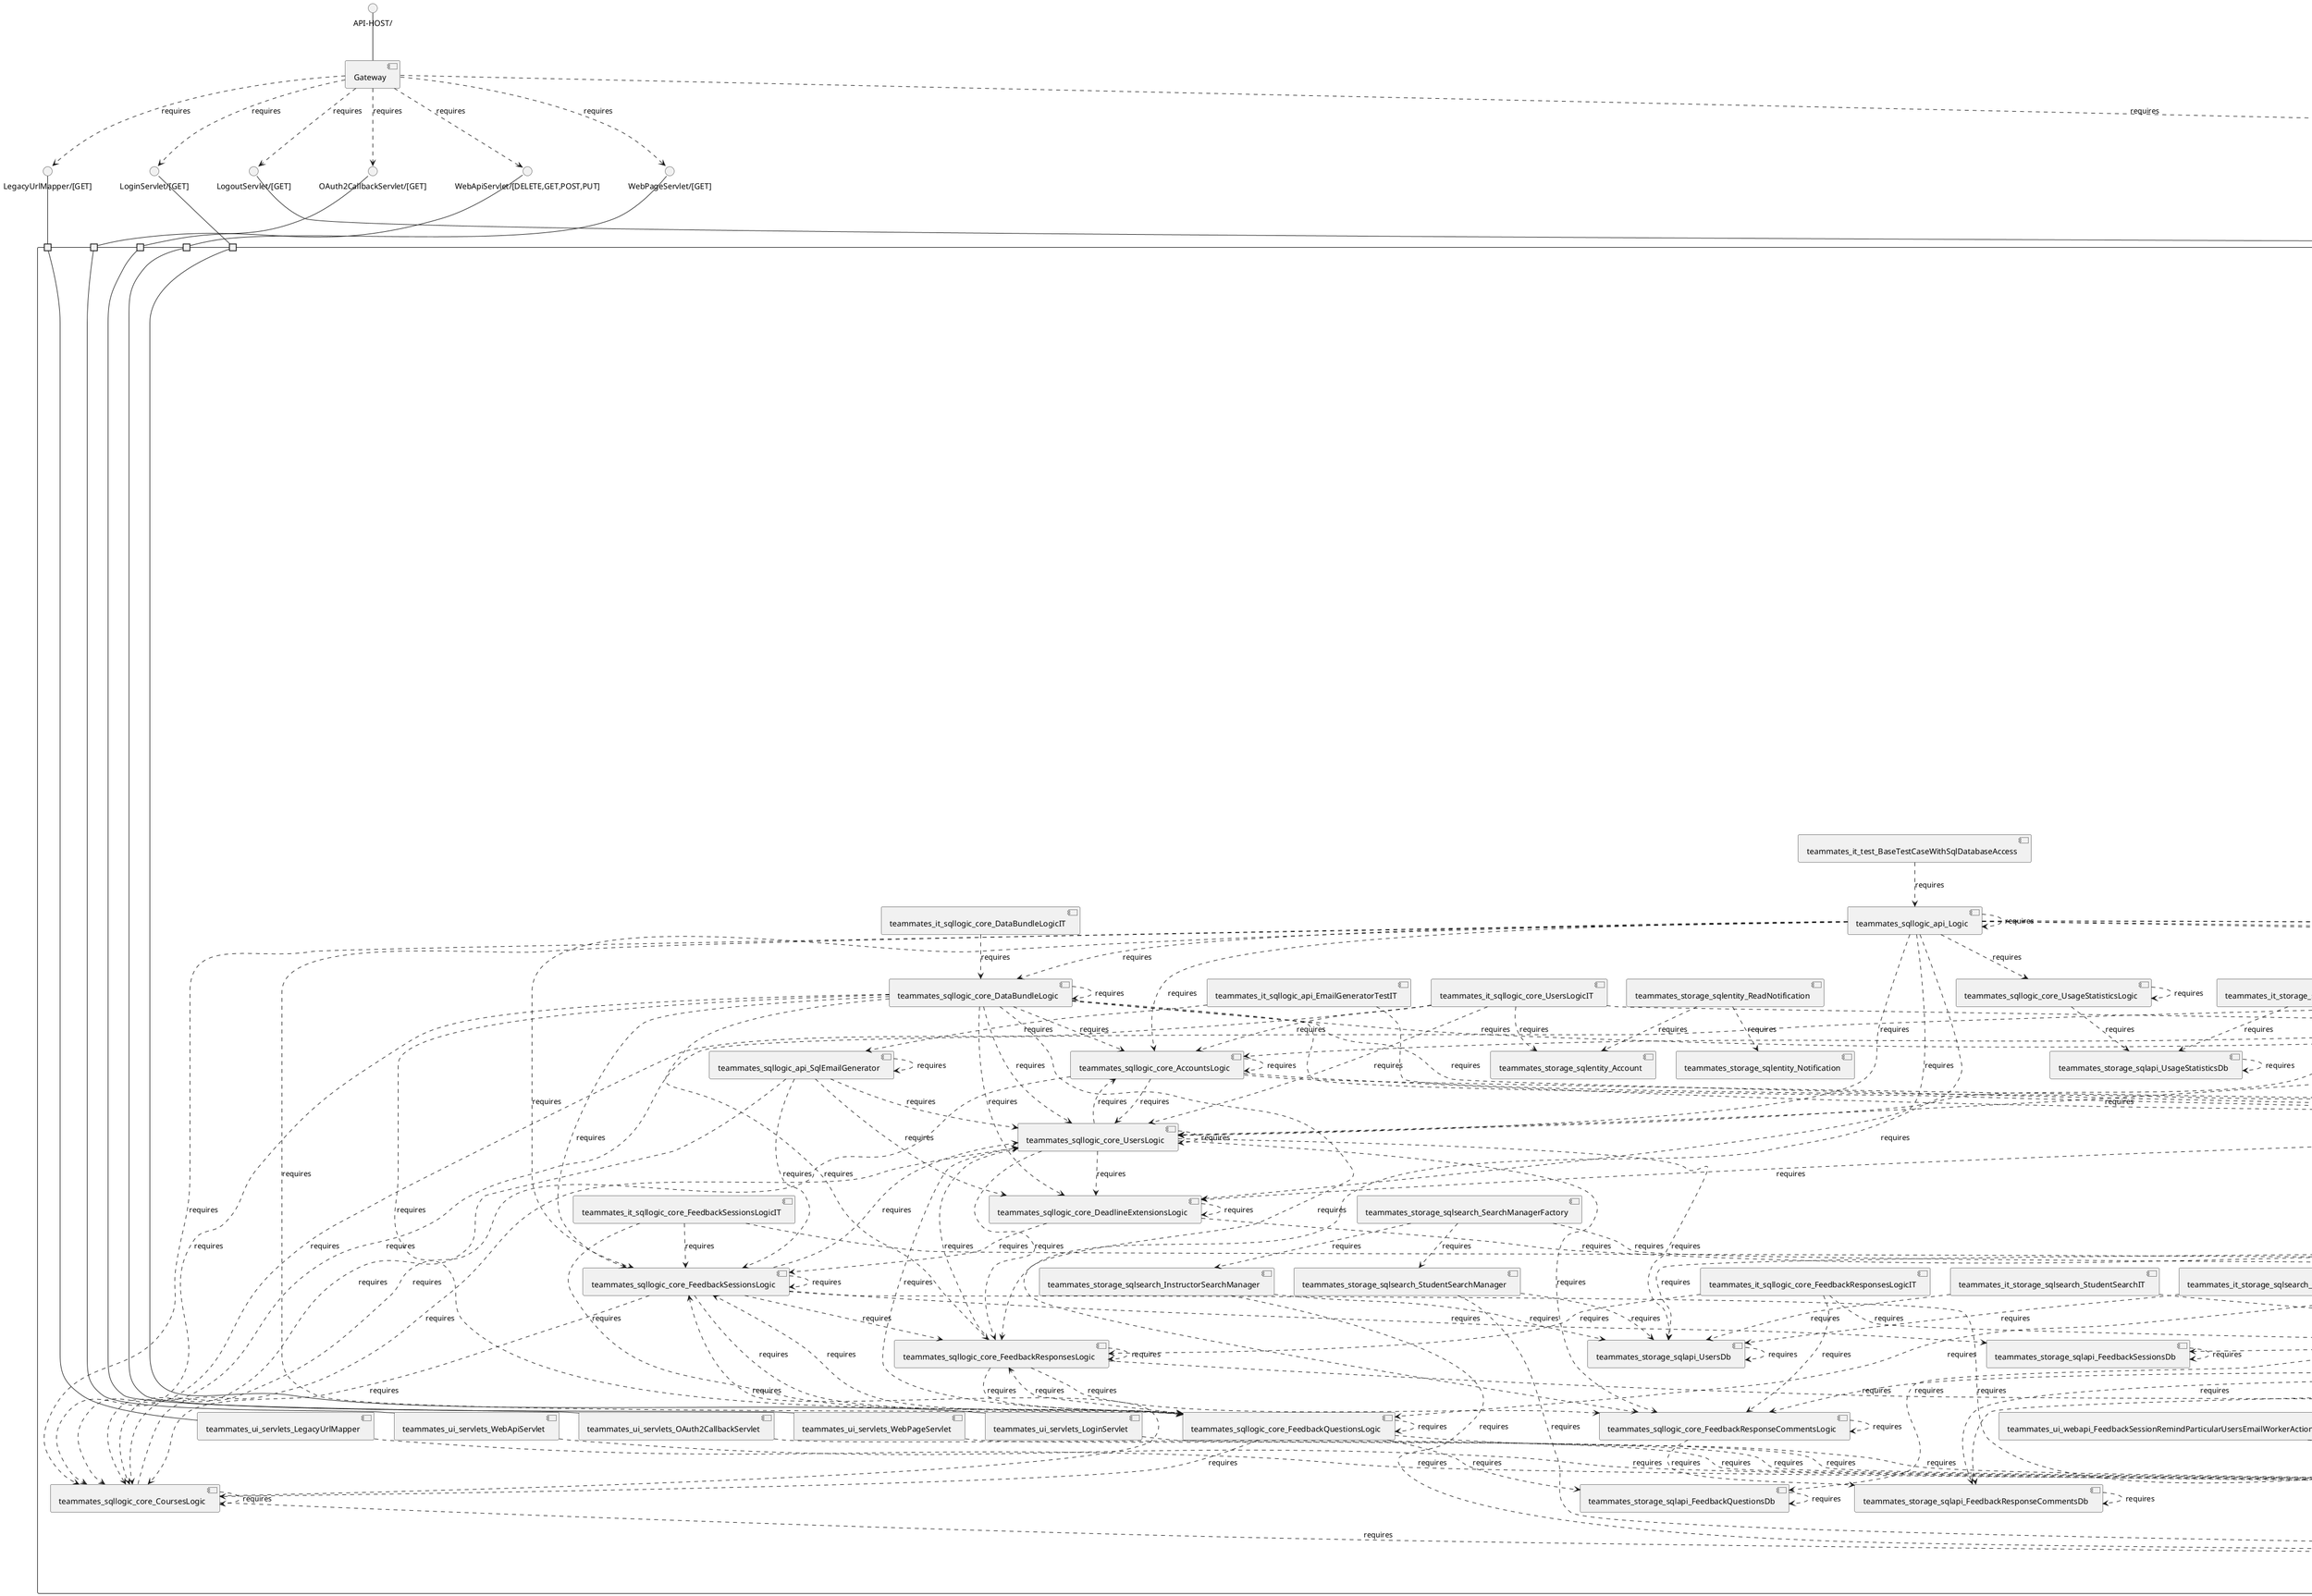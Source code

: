 @startuml
skinparam fixCircleLabelOverlapping true
skinparam componentStyle uml2
component "teammates\n\n\n\n\n\n" {
[teammates_storage_search_InstructorSearchDocument]
[teammates_ui_webapi_UnpublishFeedbackSessionAction]
[teammates_ui_servlets_LogoutServlet]
[teammates_common_util_Config]
[teammates_storage_sqlentity_Account]
[teammates_it_sqllogic_core_FeedbackResponsesLogicIT]
[teammates_common_datatransfer_questions_FeedbackTextResponseDetails]
[teammates_storage_sqlsearch_InstructorSearchDocument]
[teammates_ui_servlets_LoginServlet]
[teammates_storage_sqlentity_responses_FeedbackConstantSumResponse]
[teammates_client_scripts_testdataconversion_DataStoreToSqlConverter]
[teammates_sqllogic_api_SqlEmailGenerator]
[teammates_it_storage_sqlsearch_InstructorSearchIT]
[teammates_storage_api_InstructorsDb]
[teammates_common_util_Logger]
[teammates_common_datatransfer_questions_FeedbackNumericalScaleQuestionDetails]
[teammates_storage_sqlentity_Course]
[teammates_storage_api_NotificationsDb]
[teammates_it_storage_sqlapi_FeedbackResponsesDbIT]
[teammates_storage_sqlapi_EntitiesDb]
[teammates_sqllogic_core_DeadlineExtensionsLogic]
[teammates_it_storage_sqlapi_CoursesDbIT]
[teammates_ui_webapi_SendErrorReportAction]
[teammates_common_datatransfer_InstructorPrivileges]
[teammates_it_storage_sqlsearch_StudentSearchIT]
[teammates_logic_core_FeedbackQuestionsLogic]
[teammates_logic_external_GoogleCloudTasksService]
[teammates_it_storage_sqlapi_FeedbackSessionsDbIT]
[teammates_logic_core_FeedbackResponsesLogic]
[teammates_storage_sqlapi_FeedbackResponseCommentsDb]
[teammates_it_storage_sqlapi_FeedbackResponseCommentsDbIT]
[teammates_ui_webapi_FeedbackSessionUnpublishedEmailWorkerAction]
[teammates_storage_sqlentity_Team]
[teammates_common_datatransfer_questions_FeedbackMsqQuestionDetails]
[teammates_it_sqllogic_core_DeadlineExtensionsLogicIT]
[teammates_storage_sqlentity_FeedbackResponseComment]
[teammates_logic_core_LogicStarter]
[teammates_logic_external_EmptyRecaptchaService]
[teammates_sqllogic_core_FeedbackSessionLogsLogic]
[teammates_storage_sqlentity_questions_FeedbackMcqQuestion]
[teammates_ui_output_FeedbackResponseData]
[teammates_storage_sqlapi_UsersDb]
[teammates_ui_servlets_WebPageServlet]
[teammates_ui_webapi_PublishFeedbackSessionAction]
[teammates_it_storage_sqlapi_NotificationDbIT]
[teammates_it_sqllogic_core_NotificationsLogicIT]
[teammates_storage_sqlentity_ReadNotification]
[teammates_storage_api_UsageStatisticsDb]
[teammates_it_sqllogic_core_DataBundleLogicIT]
[teammates_client_scripts_GenerateUsageStatisticsObjects]
[teammates_storage_sqlapi_FeedbackQuestionsDb]
[teammates_common_datatransfer_attributes_CourseAttributes]
[teammates_client_scripts_PopulateCourseSearchDocuments]
[teammates_sqllogic_core_AccountsLogic]
[teammates_ui_webapi_SubmitFeedbackResponsesAction]
[teammates_ui_output_CourseData]
[teammates_ui_webapi_ResetAccountRequestAction]
[teammates_common_datatransfer_questions_FeedbackConstantSumResponseDetails]
[teammates_it_ui_webapi_SearchStudentsActionIT]
[teammates_common_datatransfer_questions_FeedbackConstantSumQuestionDetails]
[teammates_ui_webapi_FeedbackSessionOpeningSoonRemindersAction]
[teammates_logic_external_FirebaseAuthService]
[teammates_ui_servlets_OriginCheckFilter]
[teammates_ui_servlets_OAuth2CallbackServlet]
[teammates_storage_sqlapi_FeedbackResponsesDb]
[teammates_storage_api_StudentsDb]
[teammates_ui_webapi_UpdateFeedbackSessionAction]
[teammates_ui_webapi_ArchiveCourseAction]
[teammates_storage_sqlentity_Instructor]
[teammates_sqllogic_core_LogicStarter]
[teammates_storage_sqlentity_questions_FeedbackRubricQuestion]
[teammates_sqllogic_core_NotificationsLogic]
[teammates_sqllogic_core_FeedbackResponsesLogic]
[teammates_storage_sqlapi_FeedbackSessionLogsDb]
[teammates_storage_api_FeedbackResponseCommentsDb]
[teammates_it_sqllogic_api_EmailGeneratorTestIT]
[teammates_common_datatransfer_questions_FeedbackMcqResponseDetails]
[teammates_client_scripts_DataMigrationForTeamNameInResponseGiver]
[teammates_ui_webapi_CalculateUsageStatisticsAction]
[teammates_common_datatransfer_questions_FeedbackMcqQuestionDetails]
[teammates_common_datatransfer_questions_FeedbackRankOptionsResponseDetails]
[teammates_storage_api_DeadlineExtensionsDb]
[teammates_storage_sqlapi_AccountRequestsDb]
[teammates_common_datatransfer_questions_FeedbackContributionResponseDetails]
[teammates_logic_external_EmptyEmailService]
[teammates_storage_sqlapi_FeedbackSessionsDb]
[teammates_ui_output_FeedbackQuestionData]
[teammates_ui_webapi_FeedbackSessionClosedRemindersAction]
[teammates_it_storage_sqlsearch_AccountRequestSearchIT]
[teammates_it_sqllogic_core_FeedbackQuestionsLogicIT]
[teammates_sqllogic_core_FeedbackResponseCommentsLogic]
[teammates_logic_core_NotificationsLogic]
[teammates_it_sqllogic_core_UsersLogicIT]
[teammates_ui_webapi_CreateFeedbackSessionAction]
[teammates_storage_api_AccountsDb]
[teammates_storage_sqlentity_questions_FeedbackConstantSumQuestion]
[teammates_it_sqllogic_core_FeedbackSessionLogsLogicIT]
[teammates_it_ui_webapi_StudentSearchIndexingWorkerActionIT]
[teammates_it_ui_webapi_SearchInstructorsActionIT]
[teammates_ui_output_FeedbackSessionLogData]
[teammates_storage_sqlentity_questions_FeedbackContributionQuestion]
[teammates_ui_webapi_UpdateInstructorPrivilegeAction]
[teammates_ui_webapi_FeedbackSessionRemindEmailWorkerAction]
[teammates_logic_api_RecaptchaVerifier]
[teammates_storage_api_CoursesDb]
[teammates_logic_api_UserProvision]
[teammates_logic_core_InstructorsLogic]
[teammates_common_datatransfer_attributes_InstructorAttributes]
[teammates_it_storage_sqlapi_FeedbackSessionLogsDbIT]
[teammates_logic_api_TaskQueuer]
[teammates_ui_output_FeedbackSessionData]
[teammates_common_datatransfer_questions_FeedbackTextQuestionDetails]
[teammates_storage_sqlentity_responses_FeedbackRankRecipientsResponse]
[teammates_it_sqllogic_core_FeedbackSessionsLogicIT]
[teammates_ui_webapi_CreateFeedbackSessionLogAction]
[teammates_it_storage_sqlapi_AccountRequestsDbIT]
[teammates_common_datatransfer_questions_FeedbackContributionQuestionDetails]
[teammates_storage_sqlentity_responses_FeedbackMcqResponse]
[teammates_logic_core_AccountRequestsLogic]
[teammates_it_ui_webapi_UpdateFeedbackSessionLogsActionIT]
[teammates_common_datatransfer_DataBundle]
[teammates_it_sqllogic_core_AccountsLogicIT]
[teammates_storage_sqlentity_questions_FeedbackTextQuestion]
[teammates_logic_api_AuthProxy]
[teammates_storage_sqlapi_AccountsDb]
[teammates_ui_webapi_FeedbackSessionPublishedEmailWorkerAction]
[teammates_storage_sqlentity_responses_FeedbackMsqResponse]
[teammates_logic_api_EmailSender]
[teammates_storage_sqlsearch_InstructorSearchManager]
[teammates_sqllogic_core_FeedbackSessionsLogic]
[teammates_it_storage_sqlapi_FeedbackQuestionsDbIT]
[teammates_storage_search_AccountRequestSearchManager]
[teammates_common_util_StringHelper]
[teammates_ui_webapi_FeedbackSessionRemindParticularUsersEmailWorkerAction]
[teammates_client_scripts_testdataconversion_ConvertDatastoreJsonToSqlJson]
[teammates_common_datatransfer_SqlDataBundle]
[teammates_storage_api_FeedbackQuestionsDb]
[teammates_storage_sqlentity_DeadlineExtension]
[teammates_ui_servlets_LegacyUrlMapper]
[teammates_storage_sqlapi_CoursesDb]
[teammates_storage_sqlentity_Notification]
[teammates_sqllogic_core_FeedbackQuestionsLogic]
[teammates_ui_webapi_JoinCourseAction]
[teammates_common_datatransfer_questions_FeedbackRubricResponseDetails]
[teammates_common_datatransfer_attributes_FeedbackQuestionAttributes]
[teammates_client_scripts_testdataconversion_UuidGenerator]
[teammates_storage_api_FeedbackResponsesDb]
[teammates_ui_output_InstructorPrivilegeData]
[teammates_ui_webapi_DatastoreBackupAction]
[teammates_logic_core_DeadlineExtensionsLogic]
[teammates_sqllogic_core_UsageStatisticsLogic]
[teammates_storage_sqlentity_responses_FeedbackRankOptionsResponse]
[teammates_storage_sqlentity_responses_FeedbackNumericalScaleResponse]
[teammates_storage_search_StudentSearchDocument]
[teammates_ui_webapi_FeedbackSessionResendPublishedEmailWorkerAction]
[teammates_storage_sqlentity_responses_FeedbackContributionResponse]
[teammates_storage_sqlentity_FeedbackSession]
[teammates_logic_external_LocalTaskQueueService]
[teammates_storage_search_InstructorSearchManager]
[teammates_logic_core_FeedbackResponseCommentsLogic]
[teammates_it_storage_sqlapi_UsageStatisticsDbIT]
[teammates_sqllogic_core_UsersLogic]
[teammates_ui_webapi_FeedbackSessionClosingRemindersAction]
[teammates_ui_webapi_FeedbackSessionOpeningRemindersAction]
[teammates_ui_servlets_RequestTraceFilter]
[teammates_storage_sqlsearch_StudentSearchManager]
[teammates_storage_sqlapi_NotificationsDb]
[teammates_main_Application]
[teammates_logic_external_EmptyAuthService]
[teammates_sqllogic_api_Logic]
[teammates_ui_webapi_CreateAccountAction]
[teammates_storage_sqlsearch_SearchManagerFactory]
[teammates_common_datatransfer_questions_FeedbackNumericalScaleResponseDetails]
[teammates_client_scripts_DataMigrationForFeedbackSessionMismatchedTimezone]
[teammates_it_storage_sqlapi_UsersDbIT]
[teammates_storage_sqlsearch_AccountRequestSearchManager]
[teammates_sqllogic_core_DataBundleLogic]
[teammates_it_test_BaseTestCaseWithSqlDatabaseAccess]
[teammates_storage_search_StudentSearchManager]
[teammates_logic_core_StudentsLogic]
[teammates_storage_api_FeedbackSessionsDb]
[teammates_storage_sqlentity_responses_FeedbackRubricResponse]
[teammates_it_sqllogic_core_AccountRequestsLogicIT]
[teammates_storage_sqlapi_UsageStatisticsDb]
[teammates_storage_sqlentity_FeedbackSessionLog]
[teammates_ui_webapi_CreateNotificationAction]
[teammates_ui_servlets_WebApiServlet]
[teammates_storage_sqlentity_questions_FeedbackMsqQuestion]
[teammates_logic_core_UsageStatisticsLogic]
[teammates_it_storage_sqlapi_AccountsDbIT]
[teammates_logic_external_MailgunService]
[teammates_logic_api_EmailGenerator]
[teammates_storage_sqlentity_Section]
[teammates_logic_external_GoogleRecaptchaService]
[teammates_sqllogic_core_CoursesLogic]
[teammates_logic_core_AccountsLogic]
[teammates_logic_api_Logic]
[teammates_ui_output_FeedbackResponseCommentData]
[teammates_common_datatransfer_questions_FeedbackRankRecipientsResponseDetails]
[teammates_logic_core_FeedbackSessionsLogic]
[teammates_common_datatransfer_TeamEvalResult]
[teammates_storage_sqlentity_Student]
[teammates_logic_core_CoursesLogic]
[teammates_common_datatransfer_questions_FeedbackRubricQuestionDetails]
[teammates_ui_request_InstructorPrivilegeUpdateRequest]
[teammates_sqllogic_core_AccountRequestsLogic]
[teammates_storage_sqlentity_questions_FeedbackNumericalScaleQuestion]
[teammates_storage_sqlentity_responses_FeedbackTextResponse]
[teammates_storage_sqlapi_DeadlineExtensionsDb]
[teammates_storage_search_SearchManagerFactory]
[teammates_common_datatransfer_questions_FeedbackMsqResponseDetails]
[teammates_logic_external_MailjetService]
[teammates_logic_external_SendgridService]
[teammates_storage_sqlsearch_StudentSearchDocument]
[teammates_logic_core_DataBundleLogic]
[teammates_common_datatransfer_attributes_FeedbackResponseAttributes]
[teammates_storage_api_AccountRequestsDb]
[teammates_common_datatransfer_InstructorPermissionSet]
portin " " as teammates_requires_LegacyUrlMapper_GET_
portin " " as teammates_requires_WebApiServlet_DELETE_GET_POST_PUT_
portin " " as teammates_requires_OAuth2CallbackServlet_GET_
portin " " as teammates_requires_WebPageServlet_GET_
portin " " as teammates_requires_LoginServlet_GET_
portin " " as teammates_requires_LogoutServlet_GET_
[teammates_ui_request_InstructorPrivilegeUpdateRequest]..>[teammates_common_datatransfer_InstructorPrivileges] : requires
[teammates_logic_core_AccountsLogic]..>[teammates_logic_core_NotificationsLogic] : requires
[teammates_client_scripts_DataMigrationForFeedbackSessionMismatchedTimezone]..>[teammates_logic_core_CoursesLogic] : requires
[teammates_logic_api_RecaptchaVerifier]..>[teammates_logic_external_GoogleRecaptchaService] : requires
[teammates_logic_api_AuthProxy]..>[teammates_logic_external_FirebaseAuthService] : requires
[teammates_logic_core_FeedbackSessionsLogic]..>[teammates_logic_core_InstructorsLogic] : requires
[teammates_logic_api_Logic]..>[teammates_logic_core_FeedbackResponsesLogic] : requires
[teammates_it_storage_sqlapi_FeedbackSessionsDbIT]..>[teammates_storage_sqlapi_FeedbackSessionsDb] : requires
[teammates_storage_sqlsearch_StudentSearchDocument]..>[teammates_storage_sqlentity_Course] : requires
[teammates_ui_webapi_FeedbackSessionClosedRemindersAction]..>[teammates_common_util_Logger] : requires
[teammates_logic_api_RecaptchaVerifier]..>[teammates_logic_external_EmptyRecaptchaService] : requires
[teammates_sqllogic_core_UsersLogic]..>[teammates_sqllogic_core_DeadlineExtensionsLogic] : requires
[teammates_it_ui_webapi_SearchStudentsActionIT]..>[teammates_storage_sqlentity_Instructor] : requires
[teammates_it_storage_sqlsearch_AccountRequestSearchIT]..>[teammates_common_datatransfer_SqlDataBundle] : requires
[teammates_ui_output_FeedbackQuestionData]..>[teammates_common_datatransfer_questions_FeedbackMcqQuestionDetails] : requires
[teammates_sqllogic_core_FeedbackResponsesLogic]..>[teammates_sqllogic_core_UsersLogic] : requires
[teammates_storage_api_UsageStatisticsDb]..>[teammates_storage_api_UsageStatisticsDb] : requires
[teammates_storage_api_FeedbackResponseCommentsDb]..>[teammates_storage_api_FeedbackResponseCommentsDb] : requires
[teammates_it_storage_sqlsearch_StudentSearchIT]..>[teammates_common_datatransfer_SqlDataBundle] : requires
[teammates_logic_api_Logic]..>[teammates_logic_core_DataBundleLogic] : requires
[teammates_ui_webapi_FeedbackSessionUnpublishedEmailWorkerAction]..>[teammates_common_util_Logger] : requires
[teammates_ui_webapi_FeedbackSessionOpeningSoonRemindersAction]..>[teammates_common_util_Logger] : requires
[teammates_it_storage_sqlapi_FeedbackResponsesDbIT]..>[teammates_storage_sqlapi_FeedbackResponsesDb] : requires
[teammates_ui_webapi_FeedbackSessionRemindEmailWorkerAction]..>[teammates_common_util_Logger] : requires
[teammates_logic_api_Logic]..>[teammates_logic_core_NotificationsLogic] : requires
[teammates_logic_core_FeedbackSessionsLogic]..>[teammates_logic_core_FeedbackSessionsLogic] : requires
[teammates_ui_output_FeedbackResponseData]..>[teammates_common_datatransfer_questions_FeedbackRankRecipientsResponseDetails] : requires
[teammates_logic_core_FeedbackResponsesLogic]..>[teammates_storage_api_FeedbackResponsesDb] : requires
[teammates_storage_api_FeedbackQuestionsDb]..>[teammates_storage_api_FeedbackQuestionsDb] : requires
[teammates_storage_sqlentity_questions_FeedbackContributionQuestion]..>[teammates_common_datatransfer_questions_FeedbackContributionQuestionDetails] : requires
[teammates_logic_core_FeedbackQuestionsLogic]..>[teammates_storage_api_FeedbackQuestionsDb] : requires
[teammates_sqllogic_core_FeedbackResponsesLogic]..>[teammates_sqllogic_core_FeedbackResponseCommentsLogic] : requires
[teammates_logic_core_StudentsLogic]..>[teammates_storage_api_StudentsDb] : requires
[teammates_logic_api_EmailSender]..>[teammates_logic_external_SendgridService] : requires
[teammates_ui_output_FeedbackQuestionData]..>[teammates_common_datatransfer_questions_FeedbackMsqQuestionDetails] : requires
[teammates_storage_sqlentity_FeedbackResponseComment]..>[teammates_storage_sqlentity_responses_FeedbackConstantSumResponse] : requires
[teammates_ui_webapi_SendErrorReportAction]..>[teammates_common_util_Logger] : requires
[teammates_storage_sqlentity_FeedbackResponseComment]..>[teammates_storage_sqlentity_responses_FeedbackRubricResponse] : requires
[teammates_logic_core_CoursesLogic]..>[teammates_logic_core_StudentsLogic] : requires
[teammates_logic_core_FeedbackQuestionsLogic]..>[teammates_common_util_Logger] : requires
[teammates_logic_api_UserProvision]..>[teammates_logic_core_StudentsLogic] : requires
[teammates_sqllogic_api_Logic]..>[teammates_sqllogic_core_NotificationsLogic] : requires
[teammates_it_storage_sqlapi_FeedbackResponsesDbIT]..>[teammates_common_datatransfer_SqlDataBundle] : requires
[teammates_sqllogic_api_Logic]..>[teammates_sqllogic_core_DeadlineExtensionsLogic] : requires
[teammates_storage_sqlentity_DeadlineExtension]..>[teammates_storage_sqlentity_Instructor] : requires
[teammates_common_datatransfer_attributes_FeedbackQuestionAttributes]..>[teammates_common_datatransfer_questions_FeedbackRubricQuestionDetails] : requires
[teammates_ui_output_FeedbackQuestionData]..>[teammates_common_datatransfer_questions_FeedbackConstantSumQuestionDetails] : requires
[teammates_logic_core_LogicStarter]..>[teammates_common_util_Logger] : requires
[teammates_ui_output_FeedbackResponseData]..>[teammates_common_datatransfer_questions_FeedbackRankOptionsResponseDetails] : requires
[teammates_it_sqllogic_core_AccountsLogicIT]..>[teammates_sqllogic_core_UsersLogic] : requires
[teammates_sqllogic_core_AccountsLogic]..>[teammates_sqllogic_core_UsersLogic] : requires
[teammates_sqllogic_core_DeadlineExtensionsLogic]..>[teammates_storage_sqlapi_DeadlineExtensionsDb] : requires
[teammates_storage_sqlentity_questions_FeedbackRubricQuestion]..>[teammates_common_datatransfer_questions_FeedbackRubricQuestionDetails] : requires
[teammates_client_scripts_DataMigrationForTeamNameInResponseGiver]..>[teammates_logic_core_StudentsLogic] : requires
[teammates_common_util_Config]..>[teammates_common_util_Logger] : requires
[teammates_it_storage_sqlsearch_InstructorSearchIT]..>[teammates_storage_sqlapi_UsersDb] : requires
[teammates_sqllogic_core_FeedbackSessionsLogic]..>[teammates_common_util_Logger] : requires
[teammates_sqllogic_core_DataBundleLogic]..>[teammates_sqllogic_core_FeedbackQuestionsLogic] : requires
[teammates_client_scripts_GenerateUsageStatisticsObjects]..>[teammates_logic_api_Logic] : requires
[teammates_storage_sqlsearch_AccountRequestSearchManager]..>[teammates_storage_sqlapi_AccountRequestsDb] : requires
[teammates_storage_sqlentity_questions_FeedbackNumericalScaleQuestion]..>[teammates_common_datatransfer_questions_FeedbackNumericalScaleQuestionDetails] : requires
[teammates_common_datatransfer_questions_FeedbackContributionQuestionDetails]..>[teammates_common_util_Logger] : requires
[teammates_logic_api_Logic]..>[teammates_logic_core_FeedbackQuestionsLogic] : requires
[teammates_sqllogic_core_NotificationsLogic]..>[teammates_sqllogic_core_NotificationsLogic] : requires
[teammates_it_storage_sqlapi_FeedbackSessionLogsDbIT]..>[teammates_storage_sqlapi_FeedbackSessionLogsDb] : requires
[teammates_sqllogic_core_FeedbackSessionsLogic]..>[teammates_sqllogic_core_CoursesLogic] : requires
[teammates_logic_api_EmailSender]..>[teammates_logic_api_EmailSender] : requires
[teammates_logic_core_InstructorsLogic]..>[teammates_logic_core_FeedbackSessionsLogic] : requires
[teammates_storage_api_DeadlineExtensionsDb]..>[teammates_storage_api_DeadlineExtensionsDb] : requires
[teammates_logic_core_FeedbackQuestionsLogic]..>[teammates_logic_core_FeedbackSessionsLogic] : requires
[teammates_logic_core_StudentsLogic]..>[teammates_logic_core_StudentsLogic] : requires
[teammates_it_sqllogic_core_UsersLogicIT]..>[teammates_sqllogic_core_CoursesLogic] : requires
[teammates_it_storage_sqlapi_UsersDbIT]..>[teammates_storage_sqlapi_AccountsDb] : requires
[teammates_logic_api_Logic]..>[teammates_logic_core_DeadlineExtensionsLogic] : requires
[teammates_sqllogic_core_CoursesLogic]..>[teammates_sqllogic_core_CoursesLogic] : requires
[teammates_it_sqllogic_core_AccountsLogicIT]..>[teammates_sqllogic_core_CoursesLogic] : requires
[teammates_logic_core_DeadlineExtensionsLogic]..>[teammates_logic_core_DeadlineExtensionsLogic] : requires
[teammates_logic_core_DataBundleLogic]..>[teammates_storage_api_CoursesDb] : requires
[teammates_it_storage_sqlapi_FeedbackResponseCommentsDbIT]..>[teammates_common_datatransfer_SqlDataBundle] : requires
[teammates_sqllogic_core_FeedbackResponsesLogic]..>[teammates_sqllogic_core_FeedbackResponsesLogic] : requires
[teammates_it_sqllogic_core_UsersLogicIT]..>[teammates_sqllogic_core_AccountsLogic] : requires
[teammates_sqllogic_api_Logic]..>[teammates_sqllogic_api_Logic] : requires
[teammates_sqllogic_api_SqlEmailGenerator]..>[teammates_sqllogic_api_SqlEmailGenerator] : requires
[teammates_logic_api_TaskQueuer]..>[teammates_logic_api_TaskQueuer] : requires
[teammates_logic_core_DataBundleLogic]..>[teammates_storage_api_FeedbackSessionsDb] : requires
[teammates_storage_sqlentity_responses_FeedbackRubricResponse]..>[teammates_common_datatransfer_questions_FeedbackRubricResponseDetails] : requires
[teammates_storage_sqlentity_responses_FeedbackContributionResponse]..>[teammates_common_datatransfer_questions_FeedbackContributionResponseDetails] : requires
[teammates_logic_core_FeedbackSessionsLogic]..>[teammates_logic_core_CoursesLogic] : requires
[teammates_storage_sqlentity_FeedbackResponseComment]..>[teammates_storage_sqlentity_responses_FeedbackMcqResponse] : requires
[teammates_sqllogic_core_UsageStatisticsLogic]..>[teammates_storage_sqlapi_UsageStatisticsDb] : requires
[teammates_ui_output_FeedbackSessionLogData]..>[teammates_ui_output_FeedbackSessionData] : requires
[teammates_logic_api_Logic]..>[teammates_logic_core_UsageStatisticsLogic] : requires
[teammates_logic_core_UsageStatisticsLogic]..>[teammates_logic_core_AccountRequestsLogic] : requires
[teammates_ui_output_FeedbackResponseData]..>[teammates_common_datatransfer_questions_FeedbackRubricResponseDetails] : requires
[teammates_it_ui_webapi_UpdateFeedbackSessionLogsActionIT]..>[teammates_storage_sqlentity_Course] : requires
[teammates_it_sqllogic_core_FeedbackSessionLogsLogicIT]..>[teammates_sqllogic_core_FeedbackSessionLogsLogic] : requires
[teammates_client_scripts_DataMigrationForFeedbackSessionMismatchedTimezone]..>[teammates_common_datatransfer_attributes_CourseAttributes] : requires
[teammates_logic_core_FeedbackResponseCommentsLogic]..>[teammates_logic_core_CoursesLogic] : requires
[teammates_ui_output_FeedbackQuestionData]..>[teammates_common_datatransfer_questions_FeedbackContributionQuestionDetails] : requires
[teammates_logic_core_FeedbackSessionsLogic]..>[teammates_logic_core_DeadlineExtensionsLogic] : requires
[teammates_it_sqllogic_core_FeedbackResponsesLogicIT]..>[teammates_sqllogic_core_FeedbackResponseCommentsLogic] : requires
[teammates_sqllogic_core_DataBundleLogic]..>[teammates_sqllogic_core_DeadlineExtensionsLogic] : requires
[teammates_common_datatransfer_attributes_FeedbackQuestionAttributes]..>[teammates_common_datatransfer_questions_FeedbackContributionQuestionDetails] : requires
[teammates_it_sqllogic_core_UsersLogicIT]..>[teammates_storage_sqlentity_Account] : requires
[teammates_it_storage_sqlsearch_InstructorSearchIT]..>[teammates_common_datatransfer_SqlDataBundle] : requires
[teammates_sqllogic_core_DeadlineExtensionsLogic]..>[teammates_sqllogic_core_FeedbackSessionsLogic] : requires
[teammates_it_sqllogic_core_DataBundleLogicIT]..>[teammates_sqllogic_core_DataBundleLogic] : requires
[teammates_logic_core_CoursesLogic]..>[teammates_logic_core_AccountsLogic] : requires
[teammates_common_datatransfer_attributes_FeedbackResponseAttributes]..>[teammates_common_datatransfer_questions_FeedbackContributionResponseDetails] : requires
[teammates_sqllogic_core_FeedbackSessionsLogic]..>[teammates_sqllogic_core_FeedbackQuestionsLogic] : requires
[teammates_logic_api_Logic]..>[teammates_logic_core_InstructorsLogic] : requires
[teammates_sqllogic_api_Logic]..>[teammates_sqllogic_core_FeedbackSessionsLogic] : requires
[teammates_storage_sqlsearch_StudentSearchManager]..>[teammates_storage_sqlapi_UsersDb] : requires
[teammates_sqllogic_core_DataBundleLogic]..>[teammates_sqllogic_core_AccountsLogic] : requires
[teammates_ui_webapi_CalculateUsageStatisticsAction]..>[teammates_common_util_Logger] : requires
[teammates_storage_sqlentity_DeadlineExtension]..>[teammates_storage_sqlentity_FeedbackSession] : requires
[teammates_storage_api_StudentsDb]..>[teammates_common_util_Logger] : requires
[teammates_storage_sqlapi_FeedbackResponseCommentsDb]..>[teammates_storage_sqlapi_FeedbackResponseCommentsDb] : requires
[teammates_logic_core_FeedbackResponseCommentsLogic]..>[teammates_logic_core_FeedbackResponseCommentsLogic] : requires
[teammates_sqllogic_core_CoursesLogic]..>[teammates_sqllogic_core_FeedbackSessionsLogic] : requires
[teammates_logic_core_CoursesLogic]..>[teammates_logic_core_FeedbackQuestionsLogic] : requires
[teammates_storage_sqlentity_questions_FeedbackMsqQuestion]..>[teammates_common_datatransfer_questions_FeedbackMsqQuestionDetails] : requires
[teammates_ui_webapi_CreateNotificationAction]..>[teammates_common_util_Logger] : requires
[teammates_sqllogic_core_FeedbackSessionLogsLogic]..>[teammates_storage_sqlapi_FeedbackSessionLogsDb] : requires
[teammates_logic_core_CoursesLogic]..>[teammates_storage_api_CoursesDb] : requires
[teammates_logic_core_UsageStatisticsLogic]..>[teammates_logic_core_CoursesLogic] : requires
[teammates_logic_core_AccountsLogic]..>[teammates_logic_core_InstructorsLogic] : requires
[teammates_logic_core_DataBundleLogic]..>[teammates_storage_api_NotificationsDb] : requires
[teammates_common_datatransfer_attributes_FeedbackQuestionAttributes]..>[teammates_common_datatransfer_questions_FeedbackMsqQuestionDetails] : requires
[teammates_logic_core_NotificationsLogic]..>[teammates_logic_core_NotificationsLogic] : requires
[teammates_ui_webapi_CreateAccountAction]..>[teammates_common_util_Logger] : requires
[teammates_storage_sqlapi_AccountsDb]..>[teammates_storage_sqlapi_AccountsDb] : requires
[teammates_logic_api_Logic]..>[teammates_logic_core_FeedbackSessionsLogic] : requires
[teammates_logic_core_DataBundleLogic]..>[teammates_storage_api_DeadlineExtensionsDb] : requires
[teammates_logic_api_EmailSender]..>[teammates_logic_external_MailjetService] : requires
[teammates_it_sqllogic_core_UsersLogicIT]..>[teammates_storage_sqlentity_Course] : requires
[teammates_sqllogic_core_DeadlineExtensionsLogic]..>[teammates_sqllogic_core_DeadlineExtensionsLogic] : requires
[teammates_logic_core_FeedbackResponsesLogic]..>[teammates_logic_core_InstructorsLogic] : requires
[teammates_logic_core_InstructorsLogic]..>[teammates_logic_core_DeadlineExtensionsLogic] : requires
[teammates_ui_output_FeedbackResponseData]..>[teammates_common_datatransfer_questions_FeedbackConstantSumResponseDetails] : requires
[teammates_common_datatransfer_attributes_FeedbackQuestionAttributes]..>[teammates_common_datatransfer_questions_FeedbackTextQuestionDetails] : requires
[teammates_sqllogic_core_AccountsLogic]..>[teammates_sqllogic_core_AccountsLogic] : requires
[teammates_ui_webapi_UpdateFeedbackSessionAction]..>[teammates_common_util_Logger] : requires
[teammates_sqllogic_core_FeedbackResponseCommentsLogic]..>[teammates_storage_sqlapi_FeedbackResponseCommentsDb] : requires
[teammates_sqllogic_api_Logic]..>[teammates_sqllogic_core_UsersLogic] : requires
[teammates_logic_api_EmailGenerator]..>[teammates_logic_core_StudentsLogic] : requires
[teammates_common_datatransfer_attributes_FeedbackResponseAttributes]..>[teammates_common_datatransfer_questions_FeedbackTextResponseDetails] : requires
[teammates_storage_api_CoursesDb]..>[teammates_storage_api_CoursesDb] : requires
[teammates_storage_sqlapi_FeedbackQuestionsDb]..>[teammates_storage_sqlapi_FeedbackQuestionsDb] : requires
[teammates_logic_core_FeedbackResponseCommentsLogic]..>[teammates_storage_api_FeedbackResponseCommentsDb] : requires
[teammates_sqllogic_core_NotificationsLogic]..>[teammates_storage_sqlapi_NotificationsDb] : requires
[teammates_logic_core_UsageStatisticsLogic]..>[teammates_logic_core_StudentsLogic] : requires
[teammates_storage_search_AccountRequestSearchManager]..>[teammates_storage_api_AccountRequestsDb] : requires
[teammates_logic_api_EmailGenerator]..>[teammates_logic_core_CoursesLogic] : requires
[teammates_sqllogic_core_CoursesLogic]..>[teammates_sqllogic_core_UsersLogic] : requires
[teammates_storage_sqlentity_FeedbackResponseComment]..>[teammates_storage_sqlentity_responses_FeedbackRankRecipientsResponse] : requires
[teammates_it_storage_sqlapi_FeedbackResponsesDbIT]..>[teammates_storage_sqlapi_FeedbackResponseCommentsDb] : requires
[teammates_ui_webapi_ArchiveCourseAction]..>[teammates_common_util_Logger] : requires
[teammates_sqllogic_api_Logic]..>[teammates_sqllogic_core_UsageStatisticsLogic] : requires
[teammates_logic_core_FeedbackResponsesLogic]..>[teammates_logic_core_FeedbackQuestionsLogic] : requires
[teammates_logic_core_AccountRequestsLogic]..>[teammates_storage_api_AccountRequestsDb] : requires
[teammates_logic_core_UsageStatisticsLogic]..>[teammates_logic_core_FeedbackResponsesLogic] : requires
[teammates_storage_sqlsearch_SearchManagerFactory]..>[teammates_storage_sqlsearch_InstructorSearchManager] : requires
[teammates_logic_external_GoogleCloudTasksService]..>[teammates_common_util_Logger] : requires
[teammates_logic_api_Logic]..>[teammates_logic_api_Logic] : requires
[teammates_common_util_StringHelper]..>[teammates_common_util_Logger] : requires
[teammates_it_ui_webapi_SearchStudentsActionIT]..>[teammates_storage_sqlentity_Student] : requires
[teammates_storage_sqlentity_responses_FeedbackMcqResponse]..>[teammates_common_datatransfer_questions_FeedbackMcqResponseDetails] : requires
[teammates_ui_webapi_DatastoreBackupAction]..>[teammates_common_util_Logger] : requires
[teammates_storage_search_SearchManagerFactory]..>[teammates_storage_search_InstructorSearchManager] : requires
[teammates_storage_sqlapi_AccountRequestsDb]..>[teammates_storage_sqlapi_AccountRequestsDb] : requires
[teammates_it_sqllogic_core_FeedbackSessionsLogicIT]..>[teammates_common_datatransfer_SqlDataBundle] : requires
[teammates_it_sqllogic_core_FeedbackSessionsLogicIT]..>[teammates_sqllogic_core_FeedbackSessionsLogic] : requires
[teammates_ui_servlets_LegacyUrlMapper]..>[teammates_common_util_Logger] : requires
[teammates_logic_core_FeedbackResponseCommentsLogic]..>[teammates_logic_core_StudentsLogic] : requires
[teammates_logic_core_FeedbackSessionsLogic]..>[teammates_logic_core_FeedbackResponseCommentsLogic] : requires
[teammates_common_datatransfer_attributes_FeedbackResponseAttributes]..>[teammates_common_datatransfer_questions_FeedbackRankRecipientsResponseDetails] : requires
[teammates_logic_core_InstructorsLogic]..>[teammates_logic_core_FeedbackResponsesLogic] : requires
[teammates_storage_sqlapi_FeedbackSessionLogsDb]..>[teammates_storage_sqlapi_FeedbackSessionLogsDb] : requires
[teammates_logic_core_DataBundleLogic]..>[teammates_storage_api_FeedbackResponsesDb] : requires
[teammates_it_sqllogic_api_EmailGeneratorTestIT]..>[teammates_common_datatransfer_SqlDataBundle] : requires
[teammates_logic_core_InstructorsLogic]..>[teammates_logic_core_InstructorsLogic] : requires
[teammates_client_scripts_testdataconversion_ConvertDatastoreJsonToSqlJson]..>[teammates_client_scripts_testdataconversion_DataStoreToSqlConverter] : requires
[teammates_ui_output_FeedbackResponseData]..>[teammates_common_datatransfer_questions_FeedbackMsqResponseDetails] : requires
[teammates_ui_servlets_LogoutServlet]..>[teammates_common_util_Logger] : requires
[teammates_it_ui_webapi_UpdateFeedbackSessionLogsActionIT]..>[teammates_storage_sqlentity_Student] : requires
[teammates_ui_output_FeedbackResponseData]..>[teammates_common_datatransfer_questions_FeedbackTextResponseDetails] : requires
[teammates_it_storage_sqlapi_CoursesDbIT]..>[teammates_storage_sqlapi_CoursesDb] : requires
[teammates_storage_sqlentity_responses_FeedbackConstantSumResponse]..>[teammates_common_datatransfer_questions_FeedbackConstantSumResponseDetails] : requires
[teammates_ui_webapi_FeedbackSessionOpeningRemindersAction]..>[teammates_common_util_Logger] : requires
[teammates_it_sqllogic_core_AccountsLogicIT]..>[teammates_sqllogic_core_AccountsLogic] : requires
[teammates_sqllogic_api_SqlEmailGenerator]..>[teammates_sqllogic_core_FeedbackSessionsLogic] : requires
[teammates_ui_webapi_FeedbackSessionPublishedEmailWorkerAction]..>[teammates_common_util_Logger] : requires
[teammates_storage_sqlsearch_SearchManagerFactory]..>[teammates_storage_sqlsearch_StudentSearchManager] : requires
[teammates_common_datatransfer_attributes_CourseAttributes]..>[teammates_common_util_Logger] : requires
[teammates_storage_sqlentity_FeedbackSessionLog]..>[teammates_storage_sqlentity_FeedbackSession] : requires
[teammates_it_storage_sqlapi_FeedbackResponseCommentsDbIT]..>[teammates_storage_sqlapi_FeedbackResponseCommentsDb] : requires
[teammates_it_storage_sqlapi_UsersDbIT]..>[teammates_storage_sqlentity_Course] : requires
[teammates_storage_api_FeedbackResponsesDb]..>[teammates_storage_api_FeedbackResponsesDb] : requires
[teammates_logic_core_AccountsLogic]..>[teammates_storage_api_AccountsDb] : requires
[teammates_logic_core_FeedbackSessionsLogic]..>[teammates_logic_core_StudentsLogic] : requires
[teammates_it_storage_sqlsearch_AccountRequestSearchIT]..>[teammates_storage_sqlapi_AccountRequestsDb] : requires
[teammates_logic_api_UserProvision]..>[teammates_sqllogic_core_UsersLogic] : requires
[teammates_logic_core_CoursesLogic]..>[teammates_logic_core_FeedbackSessionsLogic] : requires
[teammates_it_sqllogic_core_FeedbackQuestionsLogicIT]..>[teammates_sqllogic_core_FeedbackQuestionsLogic] : requires
[teammates_ui_output_CourseData]..>[teammates_common_datatransfer_InstructorPermissionSet] : requires
[teammates_storage_sqlentity_FeedbackSession]..>[teammates_storage_sqlentity_Course] : requires
[teammates_storage_sqlapi_FeedbackResponsesDb]..>[teammates_storage_sqlapi_FeedbackResponsesDb] : requires
[teammates_storage_search_InstructorSearchDocument]..>[teammates_common_datatransfer_attributes_CourseAttributes] : requires
[teammates_it_storage_sqlapi_FeedbackSessionsDbIT]..>[teammates_storage_sqlapi_CoursesDb] : requires
[teammates_sqllogic_api_SqlEmailGenerator]..>[teammates_sqllogic_core_UsersLogic] : requires
[teammates_storage_api_AccountRequestsDb]..>[teammates_storage_api_AccountRequestsDb] : requires
[teammates_sqllogic_core_FeedbackQuestionsLogic]..>[teammates_sqllogic_core_FeedbackQuestionsLogic] : requires
[teammates_storage_api_StudentsDb]..>[teammates_storage_api_StudentsDb] : requires
[teammates_storage_sqlapi_UsersDb]..>[teammates_storage_sqlapi_UsersDb] : requires
[teammates_sqllogic_api_SqlEmailGenerator]..>[teammates_sqllogic_core_DeadlineExtensionsLogic] : requires
[teammates_storage_search_StudentSearchDocument]..>[teammates_common_datatransfer_attributes_CourseAttributes] : requires
[teammates_ui_webapi_FeedbackSessionRemindParticularUsersEmailWorkerAction]..>[teammates_common_util_Logger] : requires
[teammates_logic_core_CoursesLogic]..>[teammates_common_util_Logger] : requires
[teammates_storage_api_NotificationsDb]..>[teammates_storage_api_NotificationsDb] : requires
[teammates_ui_output_InstructorPrivilegeData]..>[teammates_common_datatransfer_InstructorPrivileges] : requires
[teammates_logic_core_FeedbackResponsesLogic]..>[teammates_logic_core_StudentsLogic] : requires
[teammates_sqllogic_core_DataBundleLogic]..>[teammates_sqllogic_core_UsersLogic] : requires
[teammates_logic_core_InstructorsLogic]..>[teammates_logic_core_FeedbackResponseCommentsLogic] : requires
[teammates_logic_external_FirebaseAuthService]..>[teammates_common_util_Logger] : requires
[teammates_it_sqllogic_core_DeadlineExtensionsLogicIT]..>[teammates_common_datatransfer_SqlDataBundle] : requires
[teammates_it_storage_sqlapi_UsageStatisticsDbIT]..>[teammates_storage_sqlapi_UsageStatisticsDb] : requires
[teammates_logic_core_InstructorsLogic]..>[teammates_logic_core_FeedbackQuestionsLogic] : requires
[teammates_logic_core_DataBundleLogic]..>[teammates_storage_api_FeedbackQuestionsDb] : requires
[teammates_common_datatransfer_attributes_FeedbackResponseAttributes]..>[teammates_common_datatransfer_questions_FeedbackRankOptionsResponseDetails] : requires
[teammates_logic_core_UsageStatisticsLogic]..>[teammates_logic_core_InstructorsLogic] : requires
[teammates_storage_sqlsearch_StudentSearchManager]..>[teammates_storage_sqlapi_CoursesDb] : requires
[teammates_sqllogic_core_UsersLogic]..>[teammates_sqllogic_core_FeedbackResponsesLogic] : requires
[teammates_storage_search_InstructorSearchManager]..>[teammates_storage_api_CoursesDb] : requires
[teammates_ui_output_FeedbackQuestionData]..>[teammates_common_datatransfer_questions_FeedbackTextQuestionDetails] : requires
[teammates_storage_sqlapi_NotificationsDb]..>[teammates_storage_sqlapi_NotificationsDb] : requires
[teammates_logic_core_CoursesLogic]..>[teammates_logic_core_DeadlineExtensionsLogic] : requires
[teammates_storage_search_StudentSearchManager]..>[teammates_storage_api_StudentsDb] : requires
[teammates_storage_sqlentity_responses_FeedbackRankOptionsResponse]..>[teammates_common_datatransfer_questions_FeedbackRankOptionsResponseDetails] : requires
[teammates_logic_api_EmailGenerator]..>[teammates_logic_core_FeedbackSessionsLogic] : requires
[teammates_it_storage_sqlapi_FeedbackSessionLogsDbIT]..>[teammates_common_datatransfer_SqlDataBundle] : requires
[teammates_it_sqllogic_api_EmailGeneratorTestIT]..>[teammates_sqllogic_api_SqlEmailGenerator] : requires
[teammates_logic_api_EmailGenerator]..>[teammates_logic_core_InstructorsLogic] : requires
[teammates_ui_servlets_OAuth2CallbackServlet]..>[teammates_common_util_Logger] : requires
[teammates_logic_core_DataBundleLogic]..>[teammates_storage_api_AccountRequestsDb] : requires
[teammates_storage_search_StudentSearchManager]..>[teammates_storage_api_CoursesDb] : requires
[teammates_common_datatransfer_attributes_FeedbackResponseAttributes]..>[teammates_common_datatransfer_questions_FeedbackRubricResponseDetails] : requires
[teammates_it_storage_sqlapi_UsersDbIT]..>[teammates_storage_sqlentity_Student] : requires
[teammates_logic_core_AccountsLogic]..>[teammates_logic_core_CoursesLogic] : requires
[teammates_logic_core_AccountRequestsLogic]..>[teammates_logic_core_AccountRequestsLogic] : requires
[teammates_it_ui_webapi_SearchInstructorsActionIT]..>[teammates_storage_sqlentity_Instructor] : requires
[teammates_it_storage_sqlapi_UsersDbIT]..>[teammates_storage_sqlapi_UsersDb] : requires
[teammates_sqllogic_core_LogicStarter]..>[teammates_common_util_Logger] : requires
[teammates_sqllogic_core_AccountRequestsLogic]..>[teammates_storage_sqlapi_AccountRequestsDb] : requires
[teammates_common_datatransfer_attributes_FeedbackResponseAttributes]..>[teammates_common_datatransfer_questions_FeedbackMsqResponseDetails] : requires
[teammates_sqllogic_core_FeedbackQuestionsLogic]..>[teammates_sqllogic_core_FeedbackResponsesLogic] : requires
[teammates_storage_sqlapi_UsageStatisticsDb]..>[teammates_storage_sqlapi_UsageStatisticsDb] : requires
[teammates_it_sqllogic_core_FeedbackResponsesLogicIT]..>[teammates_common_datatransfer_SqlDataBundle] : requires
[teammates_ui_webapi_UpdateInstructorPrivilegeAction]..>[teammates_common_util_Logger] : requires
[teammates_ui_servlets_WebPageServlet]..>[teammates_common_util_Logger] : requires
[teammates_ui_webapi_JoinCourseAction]..>[teammates_common_util_Logger] : requires
[teammates_ui_output_FeedbackQuestionData]..>[teammates_common_datatransfer_questions_FeedbackNumericalScaleQuestionDetails] : requires
[teammates_logic_core_StudentsLogic]..>[teammates_logic_core_FeedbackResponsesLogic] : requires
[teammates_storage_sqlentity_questions_FeedbackConstantSumQuestion]..>[teammates_common_datatransfer_questions_FeedbackConstantSumQuestionDetails] : requires
[teammates_storage_search_SearchManagerFactory]..>[teammates_storage_search_AccountRequestSearchManager] : requires
[teammates_sqllogic_core_FeedbackSessionLogsLogic]..>[teammates_common_util_Logger] : requires
[teammates_sqllogic_api_Logic]..>[teammates_sqllogic_core_FeedbackResponsesLogic] : requires
[teammates_storage_sqlentity_FeedbackResponseComment]..>[teammates_storage_sqlentity_responses_FeedbackTextResponse] : requires
[teammates_it_storage_sqlapi_NotificationDbIT]..>[teammates_storage_sqlapi_NotificationsDb] : requires
[teammates_logic_core_AccountsLogic]..>[teammates_logic_core_StudentsLogic] : requires
[teammates_sqllogic_api_SqlEmailGenerator]..>[teammates_sqllogic_core_CoursesLogic] : requires
[teammates_logic_core_DataBundleLogic]..>[teammates_storage_api_AccountsDb] : requires
[teammates_it_sqllogic_core_AccountsLogicIT]..>[teammates_sqllogic_core_NotificationsLogic] : requires
[teammates_storage_api_InstructorsDb]..>[teammates_storage_api_InstructorsDb] : requires
[teammates_ui_webapi_PublishFeedbackSessionAction]..>[teammates_common_util_Logger] : requires
[teammates_client_scripts_PopulateCourseSearchDocuments]..>[teammates_logic_api_Logic] : requires
[teammates_ui_output_FeedbackResponseData]..>[teammates_common_datatransfer_questions_FeedbackMcqResponseDetails] : requires
[teammates_storage_sqlentity_Instructor]..>[teammates_common_datatransfer_InstructorPrivileges] : requires
[teammates_it_test_BaseTestCaseWithSqlDatabaseAccess]..>[teammates_sqllogic_api_Logic] : requires
[teammates_logic_core_DataBundleLogic]..>[teammates_logic_core_DataBundleLogic] : requires
[teammates_logic_api_Logic]..>[teammates_logic_core_AccountRequestsLogic] : requires
[teammates_storage_sqlapi_CoursesDb]..>[teammates_storage_sqlapi_CoursesDb] : requires
[teammates_ui_webapi_SubmitFeedbackResponsesAction]..>[teammates_common_util_Logger] : requires
[teammates_logic_core_CoursesLogic]..>[teammates_logic_core_InstructorsLogic] : requires
[teammates_storage_sqlentity_FeedbackResponseComment]..>[teammates_storage_sqlentity_Section] : requires
[teammates_sqllogic_core_AccountsLogic]..>[teammates_sqllogic_core_NotificationsLogic] : requires
[teammates_sqllogic_core_AccountsLogic]..>[teammates_storage_sqlapi_AccountsDb] : requires
[teammates_logic_core_StudentsLogic]..>[teammates_logic_core_DeadlineExtensionsLogic] : requires
[teammates_logic_api_AuthProxy]..>[teammates_logic_api_AuthProxy] : requires
[teammates_logic_core_FeedbackQuestionsLogic]..>[teammates_logic_core_FeedbackQuestionsLogic] : requires
[teammates_sqllogic_core_FeedbackQuestionsLogic]..>[teammates_sqllogic_core_CoursesLogic] : requires
[teammates_common_datatransfer_attributes_FeedbackResponseAttributes]..>[teammates_common_datatransfer_questions_FeedbackConstantSumResponseDetails] : requires
[teammates_it_sqllogic_core_DeadlineExtensionsLogicIT]..>[teammates_sqllogic_core_DeadlineExtensionsLogic] : requires
[teammates_logic_core_CoursesLogic]..>[teammates_logic_core_FeedbackResponsesLogic] : requires
[teammates_sqllogic_core_DataBundleLogic]..>[teammates_sqllogic_core_FeedbackResponsesLogic] : requires
[teammates_ui_webapi_UnpublishFeedbackSessionAction]..>[teammates_common_util_Logger] : requires
[teammates_client_scripts_testdataconversion_ConvertDatastoreJsonToSqlJson]..>[teammates_common_datatransfer_DataBundle] : requires
[teammates_ui_output_FeedbackResponseData]..>[teammates_common_datatransfer_questions_FeedbackContributionResponseDetails] : requires
[teammates_ui_servlets_LoginServlet]..>[teammates_common_util_Logger] : requires
[teammates_logic_api_AuthProxy]..>[teammates_logic_external_EmptyAuthService] : requires
[teammates_sqllogic_core_FeedbackResponseCommentsLogic]..>[teammates_sqllogic_core_FeedbackResponseCommentsLogic] : requires
[teammates_it_sqllogic_core_AccountRequestsLogicIT]..>[teammates_sqllogic_core_AccountRequestsLogic] : requires
[teammates_sqllogic_core_UsersLogic]..>[teammates_sqllogic_core_FeedbackResponseCommentsLogic] : requires
[teammates_storage_sqlsearch_InstructorSearchManager]..>[teammates_storage_sqlapi_CoursesDb] : requires
[teammates_storage_sqlentity_ReadNotification]..>[teammates_storage_sqlentity_Notification] : requires
[teammates_logic_core_InstructorsLogic]..>[teammates_storage_api_InstructorsDb] : requires
[teammates_ui_webapi_FeedbackSessionClosingRemindersAction]..>[teammates_common_util_Logger] : requires
[teammates_logic_api_RecaptchaVerifier]..>[teammates_logic_api_RecaptchaVerifier] : requires
[teammates_sqllogic_core_UsersLogic]..>[teammates_sqllogic_core_AccountsLogic] : requires
[teammates_sqllogic_core_FeedbackSessionsLogic]..>[teammates_sqllogic_core_FeedbackSessionsLogic] : requires
[teammates_ui_webapi_FeedbackSessionResendPublishedEmailWorkerAction]..>[teammates_common_util_Logger] : requires
[teammates_sqllogic_core_FeedbackResponsesLogic]..>[teammates_storage_sqlapi_FeedbackResponsesDb] : requires
[teammates_logic_core_FeedbackSessionsLogic]..>[teammates_storage_api_FeedbackSessionsDb] : requires
[teammates_storage_sqlentity_FeedbackResponseComment]..>[teammates_storage_sqlentity_responses_FeedbackMsqResponse] : requires
[teammates_sqllogic_core_FeedbackQuestionsLogic]..>[teammates_storage_sqlapi_FeedbackQuestionsDb] : requires
[teammates_storage_sqlsearch_InstructorSearchDocument]..>[teammates_storage_sqlentity_Course] : requires
[teammates_logic_core_AccountsLogic]..>[teammates_storage_sqlapi_AccountsDb] : requires
[teammates_storage_sqlentity_questions_FeedbackTextQuestion]..>[teammates_common_datatransfer_questions_FeedbackTextQuestionDetails] : requires
[teammates_sqllogic_core_AccountsLogic]..>[teammates_sqllogic_core_CoursesLogic] : requires
[teammates_sqllogic_api_Logic]..>[teammates_sqllogic_core_AccountsLogic] : requires
[teammates_logic_api_TaskQueuer]..>[teammates_common_util_Logger] : requires
[teammates_logic_api_Logic]..>[teammates_logic_core_CoursesLogic] : requires
[teammates_storage_api_AccountsDb]..>[teammates_storage_api_AccountsDb] : requires
[teammates_it_sqllogic_core_AccountsLogicIT]..>[teammates_common_datatransfer_SqlDataBundle] : requires
[teammates_sqllogic_core_DataBundleLogic]..>[teammates_sqllogic_core_FeedbackResponseCommentsLogic] : requires
[teammates_sqllogic_core_DataBundleLogic]..>[teammates_sqllogic_core_DataBundleLogic] : requires
[teammates_logic_core_FeedbackResponseCommentsLogic]..>[teammates_logic_core_FeedbackResponsesLogic] : requires
[teammates_logic_api_EmailSender]..>[teammates_logic_external_EmptyEmailService] : requires
[teammates_ui_webapi_CreateFeedbackSessionLogAction]..>[teammates_common_util_Logger] : requires
[teammates_sqllogic_core_DataBundleLogic]..>[teammates_sqllogic_core_FeedbackSessionsLogic] : requires
[teammates_logic_core_InstructorsLogic]..>[teammates_common_util_Logger] : requires
[teammates_it_sqllogic_core_AccountsLogicIT]..>[teammates_storage_sqlapi_AccountsDb] : requires
[teammates_logic_core_FeedbackQuestionsLogic]..>[teammates_logic_core_StudentsLogic] : requires
[teammates_storage_sqlentity_FeedbackResponseComment]..>[teammates_storage_sqlentity_responses_FeedbackContributionResponse] : requires
[teammates_ui_output_FeedbackResponseData]..>[teammates_ui_output_FeedbackResponseCommentData] : requires
[teammates_storage_api_FeedbackResponseCommentsDb]..>[teammates_common_util_Logger] : requires
[teammates_it_sqllogic_core_FeedbackSessionLogsLogicIT]..>[teammates_common_datatransfer_SqlDataBundle] : requires
[teammates_ui_servlets_RequestTraceFilter]..>[teammates_common_util_Logger] : requires
[teammates_client_scripts_testdataconversion_DataStoreToSqlConverter]..>[teammates_client_scripts_testdataconversion_UuidGenerator] : requires
[teammates_sqllogic_core_FeedbackQuestionsLogic]..>[teammates_sqllogic_core_FeedbackSessionsLogic] : requires
[teammates_logic_core_FeedbackSessionsLogic]..>[teammates_logic_core_FeedbackResponsesLogic] : requires
[teammates_storage_sqlentity_FeedbackResponseComment]..>[teammates_storage_sqlentity_responses_FeedbackRankOptionsResponse] : requires
[teammates_sqllogic_core_FeedbackSessionsLogic]..>[teammates_storage_sqlapi_FeedbackSessionsDb] : requires
[teammates_logic_external_MailgunService]..>[teammates_common_util_Logger] : requires
[teammates_sqllogic_api_Logic]..>[teammates_sqllogic_core_FeedbackResponseCommentsLogic] : requires
[teammates_common_datatransfer_attributes_FeedbackResponseAttributes]..>[teammates_common_datatransfer_questions_FeedbackNumericalScaleResponseDetails] : requires
[teammates_main_Application]..>[teammates_common_util_Logger] : requires
[teammates_logic_core_StudentsLogic]..>[teammates_logic_core_FeedbackSessionsLogic] : requires
[teammates_storage_sqlentity_responses_FeedbackTextResponse]..>[teammates_common_datatransfer_questions_FeedbackTextResponseDetails] : requires
[teammates_it_sqllogic_core_FeedbackResponsesLogicIT]..>[teammates_sqllogic_core_FeedbackResponsesLogic] : requires
[teammates_storage_sqlentity_ReadNotification]..>[teammates_storage_sqlentity_Account] : requires
[teammates_ui_servlets_OriginCheckFilter]..>[teammates_common_util_Logger] : requires
[teammates_it_storage_sqlapi_UsersDbIT]..>[teammates_storage_sqlapi_CoursesDb] : requires
[teammates_storage_sqlentity_DeadlineExtension]..>[teammates_storage_sqlentity_Student] : requires
[teammates_storage_sqlapi_FeedbackSessionsDb]..>[teammates_storage_sqlapi_FeedbackSessionsDb] : requires
[teammates_logic_external_GoogleRecaptchaService]..>[teammates_common_util_Logger] : requires
[teammates_it_sqllogic_core_FeedbackQuestionsLogicIT]..>[teammates_common_datatransfer_SqlDataBundle] : requires
[teammates_ui_output_FeedbackQuestionData]..>[teammates_common_datatransfer_questions_FeedbackRubricQuestionDetails] : requires
[teammates_logic_core_DataBundleLogic]..>[teammates_storage_api_InstructorsDb] : requires
[teammates_storage_sqlentity_FeedbackSessionLog]..>[teammates_storage_sqlentity_Student] : requires
[teammates_sqllogic_core_DataBundleLogic]..>[teammates_sqllogic_core_CoursesLogic] : requires
[teammates_logic_core_DataBundleLogic]..>[teammates_storage_api_FeedbackResponseCommentsDb] : requires
[teammates_logic_core_CoursesLogic]..>[teammates_logic_core_FeedbackResponseCommentsLogic] : requires
[teammates_sqllogic_core_CoursesLogic]..>[teammates_storage_sqlapi_CoursesDb] : requires
[teammates_common_datatransfer_attributes_FeedbackQuestionAttributes]..>[teammates_common_datatransfer_questions_FeedbackMcqQuestionDetails] : requires
[teammates_logic_core_FeedbackResponsesLogic]..>[teammates_logic_core_FeedbackResponsesLogic] : requires
[teammates_it_storage_sqlapi_FeedbackQuestionsDbIT]..>[teammates_common_datatransfer_SqlDataBundle] : requires
[teammates_sqllogic_core_AccountRequestsLogic]..>[teammates_sqllogic_core_AccountRequestsLogic] : requires
[teammates_sqllogic_core_UsersLogic]..>[teammates_sqllogic_core_UsersLogic] : requires
[teammates_logic_external_LocalTaskQueueService]..>[teammates_common_util_Logger] : requires
[teammates_common_datatransfer_InstructorPrivileges]..>[teammates_common_datatransfer_InstructorPermissionSet] : requires
[teammates_logic_core_FeedbackQuestionsLogic]..>[teammates_logic_core_InstructorsLogic] : requires
[teammates_storage_sqlentity_questions_FeedbackMcqQuestion]..>[teammates_common_datatransfer_questions_FeedbackMcqQuestionDetails] : requires
[teammates_logic_core_CoursesLogic]..>[teammates_logic_core_CoursesLogic] : requires
[teammates_ui_webapi_CreateFeedbackSessionAction]..>[teammates_common_util_Logger] : requires
[teammates_sqllogic_core_FeedbackQuestionsLogic]..>[teammates_sqllogic_core_UsersLogic] : requires
[teammates_ui_webapi_ResetAccountRequestAction]..>[teammates_common_util_Logger] : requires
[teammates_it_sqllogic_core_NotificationsLogicIT]..>[teammates_sqllogic_core_NotificationsLogic] : requires
[teammates_it_storage_sqlapi_FeedbackQuestionsDbIT]..>[teammates_storage_sqlapi_FeedbackQuestionsDb] : requires
[teammates_logic_core_FeedbackResponseCommentsLogic]..>[teammates_logic_core_FeedbackSessionsLogic] : requires
[teammates_sqllogic_api_Logic]..>[teammates_sqllogic_core_FeedbackQuestionsLogic] : requires
[teammates_logic_core_NotificationsLogic]..>[teammates_storage_api_NotificationsDb] : requires
[teammates_logic_core_FeedbackResponseCommentsLogic]..>[teammates_logic_core_InstructorsLogic] : requires
[teammates_storage_sqlentity_responses_FeedbackRankRecipientsResponse]..>[teammates_common_datatransfer_questions_FeedbackRankRecipientsResponseDetails] : requires
[teammates_storage_sqlentity_FeedbackResponseComment]..>[teammates_storage_sqlentity_responses_FeedbackNumericalScaleResponse] : requires
[teammates_it_ui_webapi_UpdateFeedbackSessionLogsActionIT]..>[teammates_storage_sqlentity_FeedbackSession] : requires
[teammates_common_datatransfer_attributes_InstructorAttributes]..>[teammates_common_datatransfer_InstructorPrivileges] : requires
[teammates_client_scripts_testdataconversion_ConvertDatastoreJsonToSqlJson]..>[teammates_common_datatransfer_SqlDataBundle] : requires
[teammates_common_datatransfer_attributes_FeedbackQuestionAttributes]..>[teammates_common_datatransfer_questions_FeedbackConstantSumQuestionDetails] : requires
[teammates_logic_core_FeedbackSessionsLogic]..>[teammates_common_util_Logger] : requires
[teammates_ui_output_FeedbackResponseData]..>[teammates_common_datatransfer_questions_FeedbackNumericalScaleResponseDetails] : requires
[teammates_it_storage_sqlapi_UsersDbIT]..>[teammates_storage_sqlentity_Instructor] : requires
[teammates_common_datatransfer_attributes_FeedbackQuestionAttributes]..>[teammates_common_datatransfer_questions_FeedbackNumericalScaleQuestionDetails] : requires
[teammates_logic_core_FeedbackSessionsLogic]..>[teammates_logic_core_FeedbackQuestionsLogic] : requires
[teammates_sqllogic_core_UsersLogic]..>[teammates_storage_sqlapi_UsersDb] : requires
[teammates_sqllogic_core_UsageStatisticsLogic]..>[teammates_sqllogic_core_UsageStatisticsLogic] : requires
[teammates_logic_api_Logic]..>[teammates_logic_core_AccountsLogic] : requires
[teammates_logic_api_UserProvision]..>[teammates_logic_api_UserProvision] : requires
[teammates_logic_core_UsageStatisticsLogic]..>[teammates_logic_core_UsageStatisticsLogic] : requires
[teammates_it_storage_sqlapi_AccountRequestsDbIT]..>[teammates_storage_sqlapi_AccountRequestsDb] : requires
[teammates_sqllogic_core_FeedbackSessionLogsLogic]..>[teammates_sqllogic_core_FeedbackSessionLogsLogic] : requires
[teammates_storage_sqlentity_responses_FeedbackNumericalScaleResponse]..>[teammates_common_datatransfer_questions_FeedbackNumericalScaleResponseDetails] : requires
[teammates_storage_sqlentity_Team]..>[teammates_storage_sqlentity_Section] : requires
[teammates_ui_output_FeedbackSessionData]..>[teammates_common_datatransfer_InstructorPermissionSet] : requires
[teammates_logic_api_UserProvision]..>[teammates_logic_core_InstructorsLogic] : requires
[teammates_logic_api_EmailSender]..>[teammates_common_util_Logger] : requires
[teammates_storage_search_SearchManagerFactory]..>[teammates_storage_search_StudentSearchManager] : requires
[teammates_sqllogic_core_DataBundleLogic]..>[teammates_sqllogic_core_FeedbackSessionLogsLogic] : requires
[teammates_storage_sqlsearch_InstructorSearchManager]..>[teammates_storage_sqlapi_UsersDb] : requires
[teammates_logic_api_TaskQueuer]..>[teammates_logic_external_GoogleCloudTasksService] : requires
[teammates_sqllogic_core_FeedbackSessionsLogic]..>[teammates_sqllogic_core_UsersLogic] : requires
[teammates_sqllogic_core_DataBundleLogic]..>[teammates_sqllogic_core_AccountRequestsLogic] : requires
[teammates_logic_core_DataBundleLogic]..>[teammates_storage_api_StudentsDb] : requires
[teammates_logic_core_FeedbackQuestionsLogic]..>[teammates_logic_core_CoursesLogic] : requires
[teammates_it_storage_sqlsearch_StudentSearchIT]..>[teammates_storage_sqlapi_UsersDb] : requires
[teammates_storage_sqlentity_responses_FeedbackMsqResponse]..>[teammates_common_datatransfer_questions_FeedbackMsqResponseDetails] : requires
[teammates_storage_sqlapi_EntitiesDb]..>[teammates_common_util_Logger] : requires
[teammates_storage_sqlentity_Section]..>[teammates_storage_sqlentity_Course] : requires
[teammates_sqllogic_api_Logic]..>[teammates_sqllogic_core_CoursesLogic] : requires
[teammates_common_datatransfer_attributes_FeedbackResponseAttributes]..>[teammates_common_datatransfer_questions_FeedbackMcqResponseDetails] : requires
[teammates_it_storage_sqlapi_AccountsDbIT]..>[teammates_storage_sqlapi_AccountsDb] : requires
[teammates_storage_search_InstructorSearchManager]..>[teammates_storage_api_InstructorsDb] : requires
[teammates_it_ui_webapi_StudentSearchIndexingWorkerActionIT]..>[teammates_storage_sqlentity_Student] : requires
[teammates_logic_api_TaskQueuer]..>[teammates_logic_external_LocalTaskQueueService] : requires
[teammates_logic_api_Logic]..>[teammates_logic_core_FeedbackResponseCommentsLogic] : requires
[teammates_sqllogic_core_FeedbackResponsesLogic]..>[teammates_sqllogic_core_FeedbackQuestionsLogic] : requires
[teammates_it_sqllogic_core_UsersLogicIT]..>[teammates_sqllogic_core_UsersLogic] : requires
[teammates_logic_core_FeedbackQuestionsLogic]..>[teammates_logic_core_FeedbackResponsesLogic] : requires
[teammates_sqllogic_api_Logic]..>[teammates_sqllogic_core_FeedbackSessionLogsLogic] : requires
[teammates_logic_core_FeedbackResponsesLogic]..>[teammates_logic_core_FeedbackResponseCommentsLogic] : requires
[teammates_sqllogic_api_Logic]..>[teammates_sqllogic_core_DataBundleLogic] : requires
[teammates_sqllogic_core_FeedbackQuestionsLogic]..>[teammates_common_util_Logger] : requires
[teammates_it_storage_sqlapi_UsersDbIT]..>[teammates_storage_sqlentity_Section] : requires
[teammates_sqllogic_api_Logic]..>[teammates_sqllogic_core_AccountRequestsLogic] : requires
[teammates_storage_sqlapi_DeadlineExtensionsDb]..>[teammates_storage_sqlapi_DeadlineExtensionsDb] : requires
[teammates_logic_core_AccountsLogic]..>[teammates_logic_core_AccountsLogic] : requires
[teammates_storage_api_FeedbackSessionsDb]..>[teammates_storage_api_FeedbackSessionsDb] : requires
[teammates_storage_sqlsearch_SearchManagerFactory]..>[teammates_storage_sqlsearch_AccountRequestSearchManager] : requires
[teammates_it_sqllogic_core_FeedbackSessionsLogicIT]..>[teammates_sqllogic_core_FeedbackQuestionsLogic] : requires
[teammates_logic_api_EmailSender]..>[teammates_logic_external_MailgunService] : requires
[teammates_sqllogic_core_DataBundleLogic]..>[teammates_sqllogic_core_NotificationsLogic] : requires
[teammates_logic_api_EmailGenerator]..>[teammates_logic_api_EmailGenerator] : requires
[teammates_logic_core_UsageStatisticsLogic]..>[teammates_storage_api_UsageStatisticsDb] : requires
[teammates_client_scripts_DataMigrationForTeamNameInResponseGiver]..>[teammates_logic_core_FeedbackResponsesLogic] : requires
[teammates_sqllogic_core_FeedbackSessionsLogic]..>[teammates_sqllogic_core_FeedbackResponsesLogic] : requires
[teammates_logic_core_DeadlineExtensionsLogic]..>[teammates_storage_api_DeadlineExtensionsDb] : requires
[teammates_logic_api_Logic]..>[teammates_logic_core_StudentsLogic] : requires
[teammates_common_datatransfer_TeamEvalResult]..>[teammates_common_util_Logger] : requires
[teammates_ui_servlets_WebApiServlet]..>[teammates_common_util_Logger] : requires
"teammates_requires_WebApiServlet_DELETE_GET_POST_PUT_"--[teammates_ui_servlets_WebApiServlet]
"teammates_requires_LoginServlet_GET_"--[teammates_ui_servlets_LoginServlet]
"teammates_requires_WebPageServlet_GET_"--[teammates_ui_servlets_WebPageServlet]
"teammates_requires_LogoutServlet_GET_"--[teammates_ui_servlets_LogoutServlet]
"teammates_requires_OAuth2CallbackServlet_GET_"--[teammates_ui_servlets_OAuth2CallbackServlet]
"teammates_requires_LegacyUrlMapper_GET_"--[teammates_ui_servlets_LegacyUrlMapper]
}
interface "LegacyUrlMapper/[GET]" as interface.LegacyUrlMapper_GET_
interface.LegacyUrlMapper_GET_--"teammates_requires_LegacyUrlMapper_GET_"
interface "LoginServlet/[GET]" as interface.LoginServlet_GET_
interface.LoginServlet_GET_--"teammates_requires_LoginServlet_GET_"
interface "LogoutServlet/[GET]" as interface.LogoutServlet_GET_
interface.LogoutServlet_GET_--"teammates_requires_LogoutServlet_GET_"
interface "OAuth2CallbackServlet/[GET]" as interface.OAuth2CallbackServlet_GET_
interface.OAuth2CallbackServlet_GET_--"teammates_requires_OAuth2CallbackServlet_GET_"
interface "WebApiServlet/[DELETE,GET,POST,PUT]" as interface.WebApiServlet_DELETE_GET_POST_PUT_
interface.WebApiServlet_DELETE_GET_POST_PUT_--"teammates_requires_WebApiServlet_DELETE_GET_POST_PUT_"
interface "WebPageServlet/[GET]" as interface.WebPageServlet_GET_
interface.WebPageServlet_GET_--"teammates_requires_WebPageServlet_GET_"
component "teammates_ui_servlets_DevServerLoginServlet\n\n\n\n\n\n" {
[teammates_ui_servlets_DevServerLoginServlet]
portin " " as teammates_ui_servlets_DevServerLoginServlet_requires_SERVICE_HOST_GET_POST_
"teammates_ui_servlets_DevServerLoginServlet_requires_SERVICE_HOST_GET_POST_"--[teammates_ui_servlets_DevServerLoginServlet]
}
interface "SERVICE-HOST/[GET,POST]" as interface.SERVICE_HOST_GET_POST_
interface.SERVICE_HOST_GET_POST_--"teammates_ui_servlets_DevServerLoginServlet_requires_SERVICE_HOST_GET_POST_"
component "teammates_ui_servlets_HealthCheckServlet\n\n\n\n\n\n" {
[teammates_ui_servlets_HealthCheckServlet]
portin " " as teammates_ui_servlets_HealthCheckServlet_requires_HealthCheckServlet_GET_
"teammates_ui_servlets_HealthCheckServlet_requires_HealthCheckServlet_GET_"--[teammates_ui_servlets_HealthCheckServlet]
}
interface "HealthCheckServlet/[GET]" as interface.HealthCheckServlet_GET_
interface.HealthCheckServlet_GET_--"teammates_ui_servlets_HealthCheckServlet_requires_HealthCheckServlet_GET_"
interface "API-HOST/" as interface.API_HOST_
interface.API_HOST_--[Gateway]
interface "HealthCheckServlet/[GET]" as interface.HealthCheckServlet_GET_
[Gateway]..>interface.HealthCheckServlet_GET_ : requires
interface "LegacyUrlMapper/[GET]" as interface.LegacyUrlMapper_GET_
[Gateway]..>interface.LegacyUrlMapper_GET_ : requires
interface "LoginServlet/[GET]" as interface.LoginServlet_GET_
[Gateway]..>interface.LoginServlet_GET_ : requires
interface "LogoutServlet/[GET]" as interface.LogoutServlet_GET_
[Gateway]..>interface.LogoutServlet_GET_ : requires
interface "OAuth2CallbackServlet/[GET]" as interface.OAuth2CallbackServlet_GET_
[Gateway]..>interface.OAuth2CallbackServlet_GET_ : requires
interface "WebApiServlet/[DELETE,GET,POST,PUT]" as interface.WebApiServlet_DELETE_GET_POST_PUT_
[Gateway]..>interface.WebApiServlet_DELETE_GET_POST_PUT_ : requires
interface "WebPageServlet/[GET]" as interface.WebPageServlet_GET_
[Gateway]..>interface.WebPageServlet_GET_ : requires

@enduml
